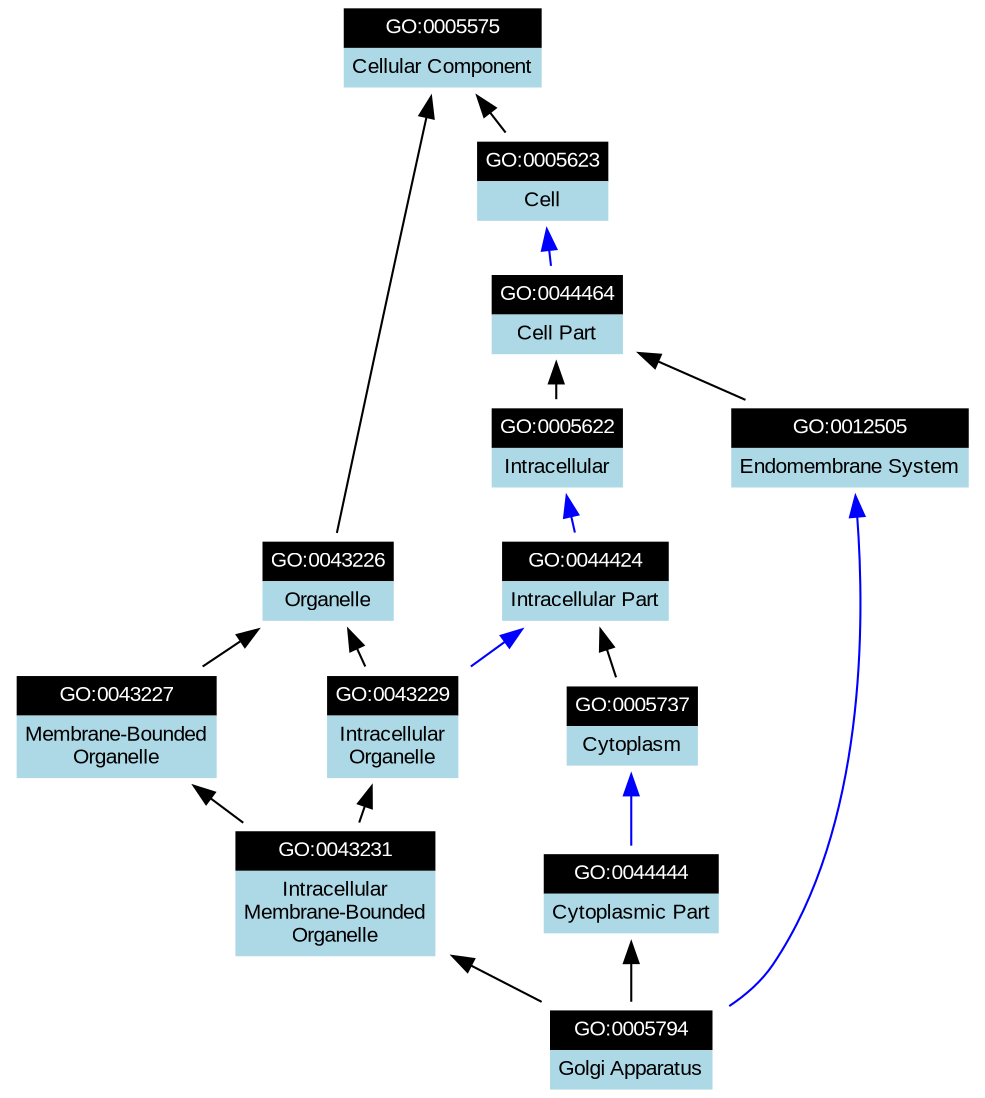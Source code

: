 digraph {
  graph [pad="0.0", nodesep="0.5", ranksep="0.25"];
  node [shape=none, fixedsize=false, fontname="Arial", fontsize=10];
  edge [dir="back"];
  1 [label=<
    <TABLE BORDER="0" CELLPADDING="4" CELLSPACING="0">
      <TR><TD BORDER="0" BGCOLOR="black"><FONT COLOR="white">GO:0005575</FONT></TD></TR>
      <TR><TD BORDER="0" COLOR="red" BGCOLOR="#add8e6">Cellular Component</TD></TR>
    </TABLE>
  >];
  2 [label=<
    <TABLE BORDER="0" CELLPADDING="4" CELLSPACING="0">
      <TR><TD BORDER="0" BGCOLOR="black"><FONT COLOR="white">GO:0043226</FONT></TD></TR>
      <TR><TD BORDER="0" COLOR="red" BGCOLOR="#add8e6">Organelle</TD></TR>
    </TABLE>
  >];
  3 [label=<
    <TABLE BORDER="0" CELLPADDING="4" CELLSPACING="0">
      <TR><TD BORDER="0" BGCOLOR="black"><FONT COLOR="white">GO:0043227</FONT></TD></TR>
      <TR><TD BORDER="0" COLOR="red" BGCOLOR="#add8e6">Membrane-Bounded<BR/>Organelle</TD></TR>
    </TABLE>
  >];
  4 [label=<
    <TABLE BORDER="0" CELLPADDING="4" CELLSPACING="0">
      <TR><TD BORDER="0" BGCOLOR="black"><FONT COLOR="white">GO:0005623</FONT></TD></TR>
      <TR><TD BORDER="0" COLOR="red" BGCOLOR="#add8e6">Cell</TD></TR>
    </TABLE>
  >];
  5 [label=<
    <TABLE BORDER="0" CELLPADDING="4" CELLSPACING="0">
      <TR><TD BORDER="0" BGCOLOR="black"><FONT COLOR="white">GO:0044464</FONT></TD></TR>
      <TR><TD BORDER="0" COLOR="red" BGCOLOR="#add8e6">Cell Part</TD></TR>
    </TABLE>
  >];
  6 [label=<
    <TABLE BORDER="0" CELLPADDING="4" CELLSPACING="0">
      <TR><TD BORDER="0" BGCOLOR="black"><FONT COLOR="white">GO:0005622</FONT></TD></TR>
      <TR><TD BORDER="0" COLOR="red" BGCOLOR="#add8e6">Intracellular</TD></TR>
    </TABLE>
  >];
  7 [label=<
    <TABLE BORDER="0" CELLPADDING="4" CELLSPACING="0">
      <TR><TD BORDER="0" BGCOLOR="black"><FONT COLOR="white">GO:0044424</FONT></TD></TR>
      <TR><TD BORDER="0" COLOR="red" BGCOLOR="#add8e6">Intracellular Part</TD></TR>
    </TABLE>
  >];
  8 [label=<
    <TABLE BORDER="0" CELLPADDING="4" CELLSPACING="0">
      <TR><TD BORDER="0" BGCOLOR="black"><FONT COLOR="white">GO:0043229</FONT></TD></TR>
      <TR><TD BORDER="0" COLOR="red" BGCOLOR="#add8e6">Intracellular<BR/>Organelle</TD></TR>
    </TABLE>
  >];
  9 [label=<
    <TABLE BORDER="0" CELLPADDING="4" CELLSPACING="0">
      <TR><TD BORDER="0" BGCOLOR="black"><FONT COLOR="white">GO:0043231</FONT></TD></TR>
      <TR><TD BORDER="0" COLOR="red" BGCOLOR="#add8e6">Intracellular<BR/>Membrane-Bounded<BR/>Organelle</TD></TR>
    </TABLE>
  >];
  10 [label=<
    <TABLE BORDER="0" CELLPADDING="4" CELLSPACING="0">
      <TR><TD BORDER="0" BGCOLOR="black"><FONT COLOR="white">GO:0005737</FONT></TD></TR>
      <TR><TD BORDER="0" COLOR="red" BGCOLOR="#add8e6">Cytoplasm</TD></TR>
    </TABLE>
  >];
  11 [label=<
    <TABLE BORDER="0" CELLPADDING="4" CELLSPACING="0">
      <TR><TD BORDER="0" BGCOLOR="black"><FONT COLOR="white">GO:0044444</FONT></TD></TR>
      <TR><TD BORDER="0" COLOR="red" BGCOLOR="#add8e6">Cytoplasmic Part</TD></TR>
    </TABLE>
  >];
  12 [label=<
    <TABLE BORDER="0" CELLPADDING="4" CELLSPACING="0">
      <TR><TD BORDER="0" BGCOLOR="black"><FONT COLOR="white">GO:0012505</FONT></TD></TR>
      <TR><TD BORDER="0" COLOR="red" BGCOLOR="#add8e6">Endomembrane System</TD></TR>
    </TABLE>
  >];
  13 [label=<
    <TABLE BORDER="0" CELLPADDING="4" CELLSPACING="0">
      <TR><TD BORDER="0" BGCOLOR="black"><FONT COLOR="white">GO:0005794</FONT></TD></TR>
      <TR><TD BORDER="0" COLOR="red" BGCOLOR="#add8e6">Golgi Apparatus</TD></TR>
    </TABLE>
  >];
  1 -> 2 [dir="back"];
  2 -> 3 [dir="back"];
  1 -> 4 [dir="back"];
  4 -> 5 [dir="back", color="blue"];
  5 -> 6 [dir="back"];
  6 -> 7 [dir="back", color="blue"];
  2 -> 8 [dir="back"];
  7 -> 8 [dir="back", color="blue"];
  3 -> 9 [dir="back"];
  8 -> 9 [dir="back"];
  7 -> 10 [dir="back"];
  10 -> 11 [dir="back", color="blue"];
  5 -> 12 [dir="back"];
  9 -> 13 [dir="back"];
  11 -> 13 [dir="back"];
  12 -> 13 [dir="back", color="blue"];
}
